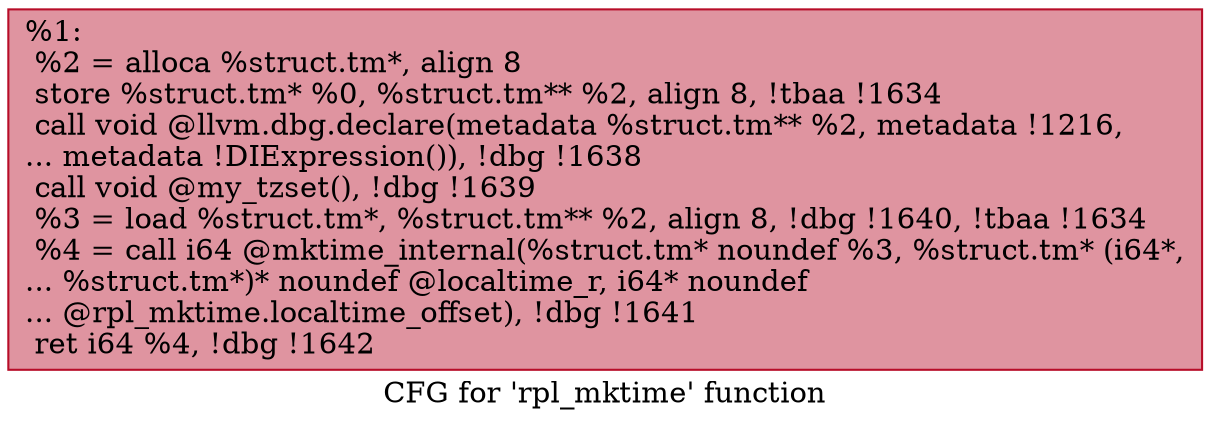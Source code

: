 digraph "CFG for 'rpl_mktime' function" {
	label="CFG for 'rpl_mktime' function";

	Node0x18f5fa0 [shape=record,color="#b70d28ff", style=filled, fillcolor="#b70d2870",label="{%1:\l  %2 = alloca %struct.tm*, align 8\l  store %struct.tm* %0, %struct.tm** %2, align 8, !tbaa !1634\l  call void @llvm.dbg.declare(metadata %struct.tm** %2, metadata !1216,\l... metadata !DIExpression()), !dbg !1638\l  call void @my_tzset(), !dbg !1639\l  %3 = load %struct.tm*, %struct.tm** %2, align 8, !dbg !1640, !tbaa !1634\l  %4 = call i64 @mktime_internal(%struct.tm* noundef %3, %struct.tm* (i64*,\l... %struct.tm*)* noundef @localtime_r, i64* noundef\l... @rpl_mktime.localtime_offset), !dbg !1641\l  ret i64 %4, !dbg !1642\l}"];
}
